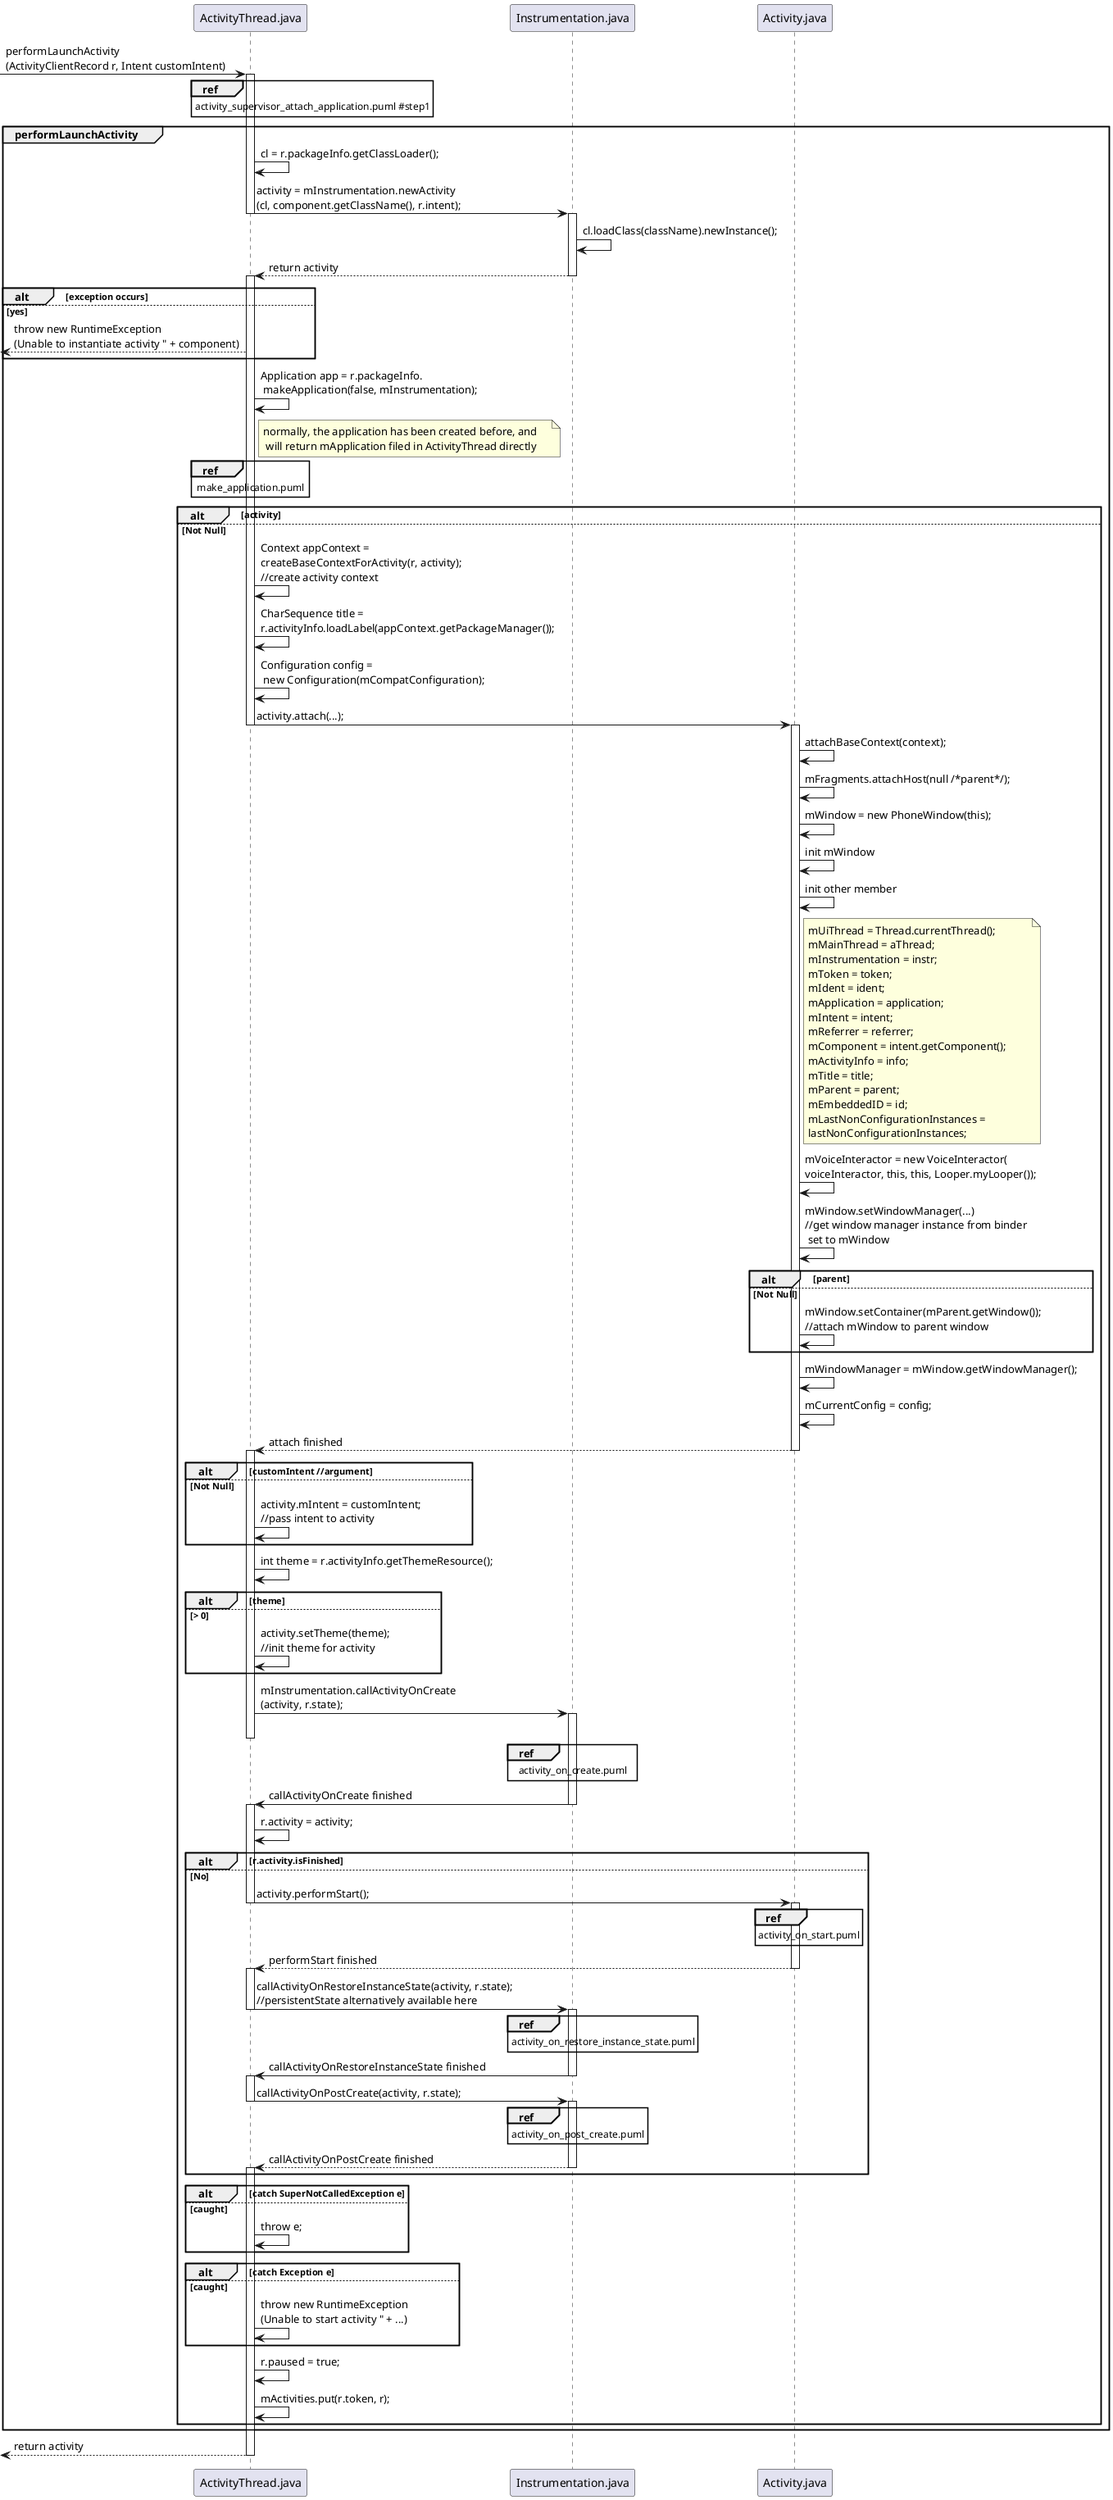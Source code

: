 @startuml
participant ActivityThread as "ActivityThread.java"
participant Instrumentation as "Instrumentation.java"
participant Activity as "Activity.java"

-> ActivityThread : performLaunchActivity\
\n(ActivityClientRecord r, Intent customIntent)

activate ActivityThread

ref over ActivityThread : activity_supervisor_attach_application.puml #step1

group performLaunchActivity

    ActivityThread -> ActivityThread : cl = r.packageInfo.getClassLoader();

    ActivityThread -> Instrumentation : activity = mInstrumentation.newActivity\
    \n(cl, component.getClassName(), r.intent);

    deactivate ActivityThread
    activate Instrumentation

    Instrumentation -> Instrumentation : cl.loadClass(className).newInstance();
    Instrumentation --> ActivityThread : return activity

    deactivate Instrumentation
    activate ActivityThread

    alt exception occurs
    else yes
    <-- ActivityThread : throw new RuntimeException\
    \n(Unable to instantiate activity " + component)
    end

    ActivityThread -> ActivityThread : Application app = r.packageInfo.\
    \n makeApplication(false, mInstrumentation);

    note right of ActivityThread : normally, the application has been created before, and\
    \n will return mApplication filed in ActivityThread directly

    ref over ActivityThread : make_application.puml

    alt activity
    else Not Null
        ActivityThread -> ActivityThread : Context appContext = \
        \ncreateBaseContextForActivity(r, activity);\
        \n//create activity context

        ActivityThread -> ActivityThread : CharSequence title = \
        \nr.activityInfo.loadLabel(appContext.getPackageManager());

        ActivityThread -> ActivityThread : Configuration config = \
        \n new Configuration(mCompatConfiguration);

        ActivityThread -> Activity : activity.attach(...);

        deactivate ActivityThread
        activate Activity

        Activity -> Activity : attachBaseContext(context);

        Activity -> Activity : mFragments.attachHost(null /*parent*/);

        Activity -> Activity : mWindow = new PhoneWindow(this);

        Activity -> Activity : init mWindow

        Activity -> Activity : init other member
        
        note right of Activity :  mUiThread = Thread.currentThread();\
        \nmMainThread = aThread;\
        \nmInstrumentation = instr;\
        \nmToken = token;\
        \nmIdent = ident;\
        \nmApplication = application;\
        \nmIntent = intent;\
        \nmReferrer = referrer;\
        \nmComponent = intent.getComponent();\
        \nmActivityInfo = info;\
        \nmTitle = title;\
        \nmParent = parent;\
        \nmEmbeddedID = id;\
        \nmLastNonConfigurationInstances = \
        \nlastNonConfigurationInstances;

        Activity -> Activity : mVoiceInteractor = new VoiceInteractor(\
        \nvoiceInteractor, this, this, Looper.myLooper());

        Activity -> Activity : mWindow.setWindowManager(...)\
        \n//get window manager instance from binder\
        \n set to mWindow

        alt parent
        else Not Null
            Activity -> Activity : mWindow.setContainer(mParent.getWindow());\
            \n//attach mWindow to parent window
        end

        Activity -> Activity : mWindowManager = mWindow.getWindowManager();
        Activity -> Activity : mCurrentConfig = config;
        Activity --> ActivityThread : attach finished

        deactivate Activity
        activate ActivityThread

        alt customIntent //argument
        else Not Null
            ActivityThread -> ActivityThread : activity.mIntent = customIntent;\
            \n//pass intent to activity
        end

        ActivityThread -> ActivityThread : int theme = r.activityInfo.getThemeResource();

        alt theme
        else > 0
            ActivityThread -> ActivityThread : activity.setTheme(theme);\
            \n//init theme for activity
        end

        ActivityThread -> Instrumentation : mInstrumentation.callActivityOnCreate\
        \n(activity, r.state);

        activate Instrumentation
        deactivate ActivityThread

        ref over Instrumentation : activity_on_create.puml

        Instrumentation -> ActivityThread : callActivityOnCreate finished

        deactivate Instrumentation
        activate ActivityThread

        ActivityThread -> ActivityThread : r.activity = activity;

        alt r.activity.isFinished
        else No

            ActivityThread -> Activity : activity.performStart();
            deactivate ActivityThread
            activate Activity

            ref over Activity : activity_on_start.puml
            Activity --> ActivityThread : performStart finished

            deactivate Activity
            activate ActivityThread

            ActivityThread -> Instrumentation : callActivityOnRestoreInstanceState(activity, r.state);\
            \n//persistentState alternatively available here

            deactivate ActivityThread
            activate Instrumentation

            ref over Instrumentation : activity_on_restore_instance_state.puml

            Instrumentation -> ActivityThread : callActivityOnRestoreInstanceState finished

            deactivate Instrumentation
            activate ActivityThread

            ActivityThread ->  Instrumentation :  callActivityOnPostCreate(activity, r.state);

            deactivate ActivityThread
            activate Instrumentation

            ref over Instrumentation : activity_on_post_create.puml

            Instrumentation --> ActivityThread : callActivityOnPostCreate finished

            deactivate Instrumentation
            activate ActivityThread

        end

        alt catch SuperNotCalledException e
        else caught
            ActivityThread -> ActivityThread : throw e;
        end

        alt catch Exception e
        else caught
            ActivityThread -> ActivityThread : throw new RuntimeException\
            \n(Unable to start activity " + ...)
        end

        ActivityThread -> ActivityThread : r.paused = true;

        ActivityThread -> ActivityThread : mActivities.put(r.token, r);
    end
end

<-- ActivityThread : return activity

deactivate ActivityThread

@enduml
